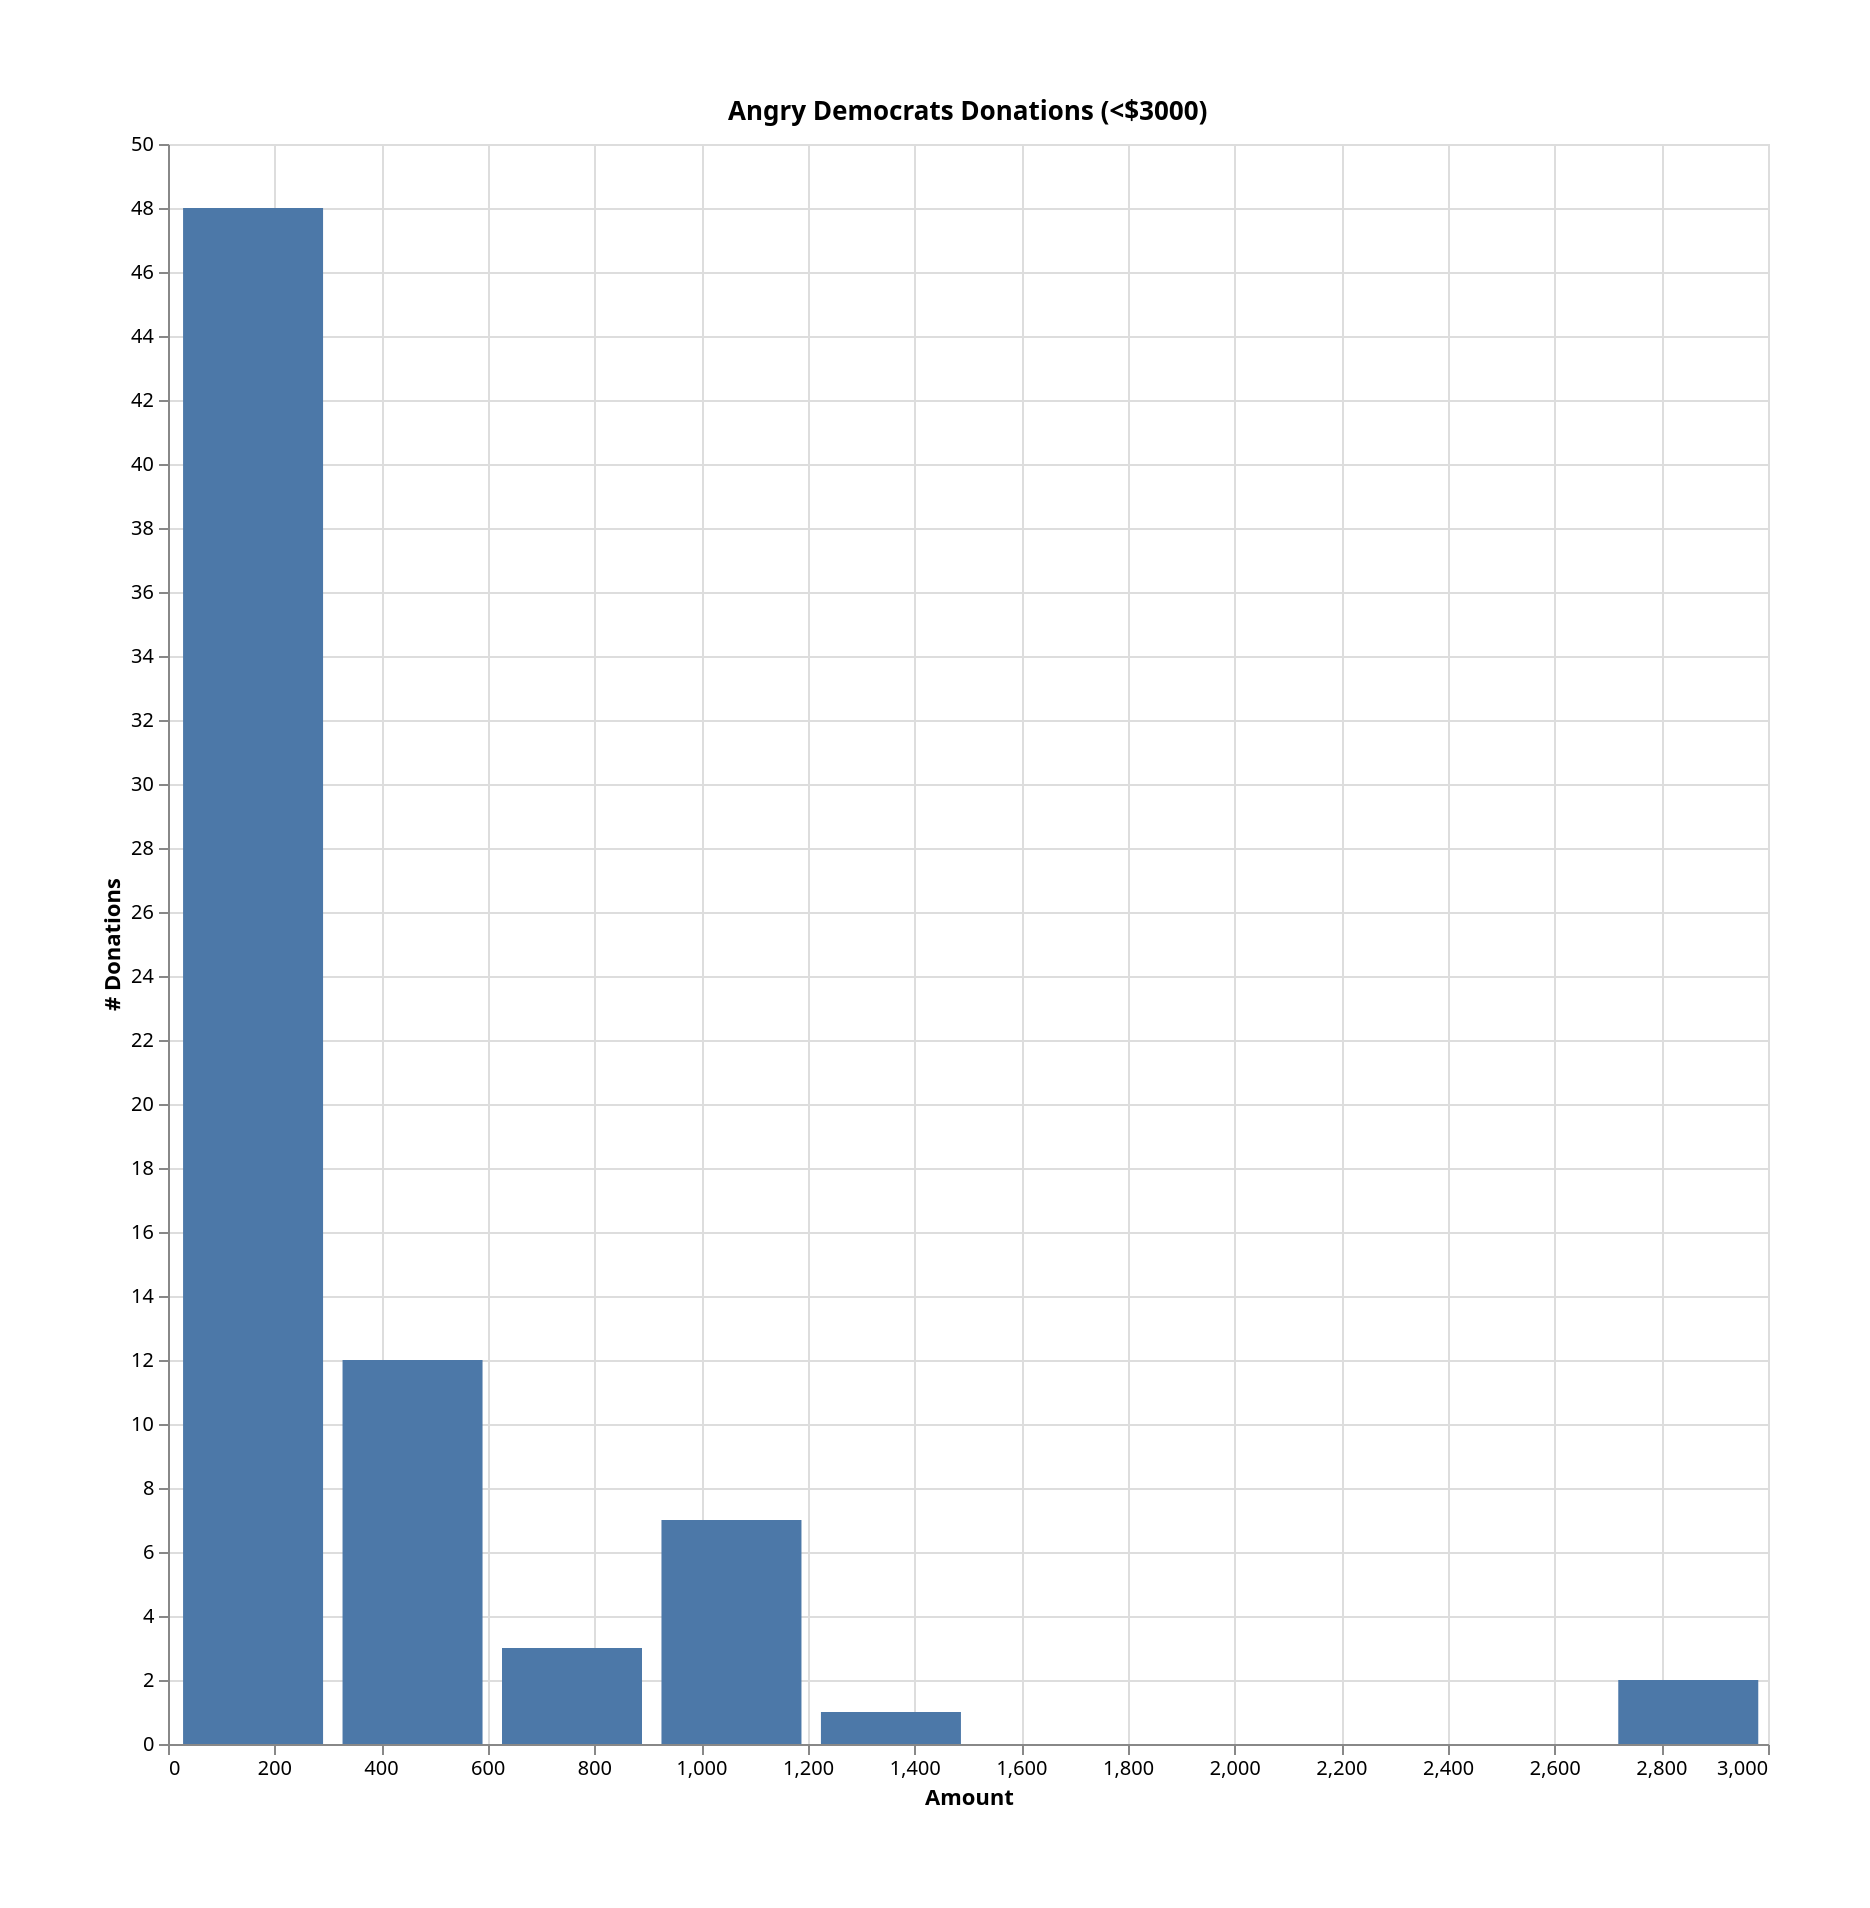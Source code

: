 {
  "config": {
    "view": {
      "height": 800,
      "width": 800
    },
    "padding": 50
  },
  "mark": {
    "binSpacing": 1,
    "size": 70,
    "type": "bar"
  },
  "data": {
    "values": [
      {
        "Amount": 159.5,
        "count": 48
      },
      {
        "Amount": 458.5,
        "count": 12
      },
      {
        "Amount": 757.5,
        "count": 3
      },
      {
        "Amount": 1056.5,
        "count": 7
      },
      {
        "Amount": 1355.5,
        "count": 1
      },
      {
        "Amount": 1654.5,
        "count": 0
      },
      {
        "Amount": 1953.5,
        "count": 0
      },
      {
        "Amount": 2252.5,
        "count": 0
      },
      {
        "Amount": 2551.5,
        "count": 0
      },
      {
        "Amount": 2850.5,
        "count": 2
      }
    ]
  },
  "$schema": "https://vega.github.io/schema/vega-lite/v5.json",
  "title": "Angry Democrats Donations (<$3000)",
  "encoding": {
    "x": {
      "field": "Amount",
      "type": "quantitative"
    },
    "y": {
      "field": "count",
      "type": "quantitative",
      "axis": {
        "title": "# Donations"
      }
    }
  }
}